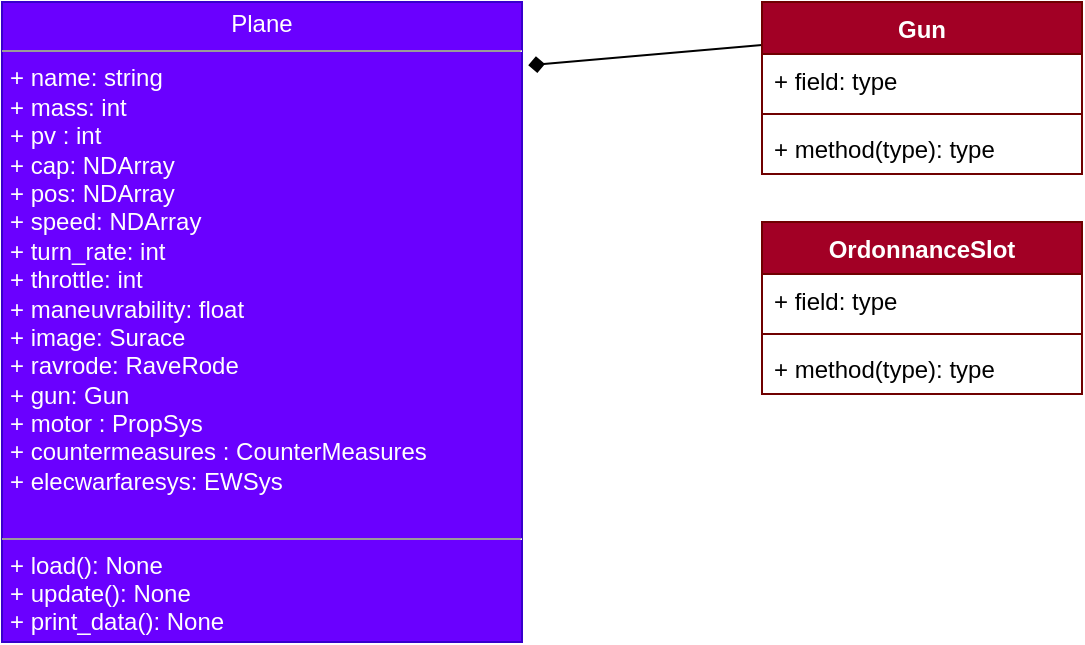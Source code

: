 <mxfile>
    <diagram id="C5RBs43oDa-KdzZeNtuy" name="Page-1">
        <mxGraphModel dx="352" dy="374" grid="1" gridSize="10" guides="1" tooltips="1" connect="1" arrows="1" fold="1" page="1" pageScale="1" pageWidth="827" pageHeight="1169" math="0" shadow="0">
            <root>
                <mxCell id="WIyWlLk6GJQsqaUBKTNV-0"/>
                <mxCell id="WIyWlLk6GJQsqaUBKTNV-1" parent="WIyWlLk6GJQsqaUBKTNV-0"/>
                <mxCell id="55" value="&lt;p style=&quot;margin:0px;margin-top:4px;text-align:center;&quot;&gt;Plane&lt;/p&gt;&lt;hr size=&quot;1&quot;&gt;&lt;p style=&quot;margin:0px;margin-left:4px;&quot;&gt;+ name: string&lt;/p&gt;&lt;p style=&quot;margin:0px;margin-left:4px;&quot;&gt;+ mass: int&lt;/p&gt;&lt;p style=&quot;margin:0px;margin-left:4px;&quot;&gt;+ pv : int&lt;/p&gt;&lt;p style=&quot;margin:0px;margin-left:4px;&quot;&gt;+ cap: NDArray&lt;/p&gt;&lt;p style=&quot;margin:0px;margin-left:4px;&quot;&gt;+ pos: NDArray&lt;/p&gt;&lt;p style=&quot;margin:0px;margin-left:4px;&quot;&gt;+ speed: NDArray&lt;/p&gt;&lt;p style=&quot;margin:0px;margin-left:4px;&quot;&gt;+ turn_rate: int&lt;/p&gt;&lt;p style=&quot;margin:0px;margin-left:4px;&quot;&gt;+ throttle: int&lt;/p&gt;&lt;p style=&quot;margin:0px;margin-left:4px;&quot;&gt;+ maneuvrability: float&lt;/p&gt;&lt;p style=&quot;margin:0px;margin-left:4px;&quot;&gt;+ image: Surace&lt;/p&gt;&lt;p style=&quot;margin:0px;margin-left:4px;&quot;&gt;+ ravrode: RaveRode&lt;/p&gt;&lt;p style=&quot;margin:0px;margin-left:4px;&quot;&gt;+ gun: Gun&lt;/p&gt;&lt;p style=&quot;margin:0px;margin-left:4px;&quot;&gt;+ motor : PropSys&lt;/p&gt;&lt;p style=&quot;margin:0px;margin-left:4px;&quot;&gt;+ countermeasures : CounterMeasures&lt;/p&gt;&lt;p style=&quot;margin:0px;margin-left:4px;&quot;&gt;+ elecwarfaresys: EWSys&lt;/p&gt;&lt;p style=&quot;margin:0px;margin-left:4px;&quot;&gt;&lt;br&gt;&lt;/p&gt;&lt;hr size=&quot;1&quot;&gt;&lt;p style=&quot;margin:0px;margin-left:4px;&quot;&gt;+ load(): None&lt;/p&gt;&lt;p style=&quot;margin:0px;margin-left:4px;&quot;&gt;+ update(): None&lt;/p&gt;&lt;p style=&quot;margin:0px;margin-left:4px;&quot;&gt;+ print_data(): None&lt;/p&gt;" style="verticalAlign=top;align=left;overflow=fill;fontSize=12;fontFamily=Helvetica;html=1;fillColor=#6a00ff;fontColor=#ffffff;strokeColor=#3700CC;" vertex="1" parent="WIyWlLk6GJQsqaUBKTNV-1">
                    <mxGeometry x="80" y="110" width="260" height="320" as="geometry"/>
                </mxCell>
                <mxCell id="64" style="edgeStyle=none;curved=1;html=1;exitX=0;exitY=0.25;exitDx=0;exitDy=0;entryX=1.012;entryY=0.099;entryDx=0;entryDy=0;entryPerimeter=0;strokeColor=default;endArrow=diamond;endFill=1;" edge="1" parent="WIyWlLk6GJQsqaUBKTNV-1" source="60" target="55">
                    <mxGeometry relative="1" as="geometry"/>
                </mxCell>
                <mxCell id="60" value="Gun" style="swimlane;fontStyle=1;align=center;verticalAlign=top;childLayout=stackLayout;horizontal=1;startSize=26;horizontalStack=0;resizeParent=1;resizeParentMax=0;resizeLast=0;collapsible=1;marginBottom=0;fillColor=#a20025;fontColor=#ffffff;strokeColor=#6F0000;" vertex="1" parent="WIyWlLk6GJQsqaUBKTNV-1">
                    <mxGeometry x="460" y="110" width="160" height="86" as="geometry"/>
                </mxCell>
                <mxCell id="61" value="+ field: type" style="text;strokeColor=none;fillColor=none;align=left;verticalAlign=top;spacingLeft=4;spacingRight=4;overflow=hidden;rotatable=0;points=[[0,0.5],[1,0.5]];portConstraint=eastwest;" vertex="1" parent="60">
                    <mxGeometry y="26" width="160" height="26" as="geometry"/>
                </mxCell>
                <mxCell id="62" value="" style="line;strokeWidth=1;fillColor=none;align=left;verticalAlign=middle;spacingTop=-1;spacingLeft=3;spacingRight=3;rotatable=0;labelPosition=right;points=[];portConstraint=eastwest;strokeColor=inherit;" vertex="1" parent="60">
                    <mxGeometry y="52" width="160" height="8" as="geometry"/>
                </mxCell>
                <mxCell id="63" value="+ method(type): type" style="text;strokeColor=none;fillColor=none;align=left;verticalAlign=top;spacingLeft=4;spacingRight=4;overflow=hidden;rotatable=0;points=[[0,0.5],[1,0.5]];portConstraint=eastwest;" vertex="1" parent="60">
                    <mxGeometry y="60" width="160" height="26" as="geometry"/>
                </mxCell>
                <mxCell id="65" value="OrdonnanceSlot" style="swimlane;fontStyle=1;align=center;verticalAlign=top;childLayout=stackLayout;horizontal=1;startSize=26;horizontalStack=0;resizeParent=1;resizeParentMax=0;resizeLast=0;collapsible=1;marginBottom=0;fillColor=#a20025;fontColor=#ffffff;strokeColor=#6F0000;" vertex="1" parent="WIyWlLk6GJQsqaUBKTNV-1">
                    <mxGeometry x="460" y="220" width="160" height="86" as="geometry"/>
                </mxCell>
                <mxCell id="66" value="+ field: type" style="text;strokeColor=none;fillColor=none;align=left;verticalAlign=top;spacingLeft=4;spacingRight=4;overflow=hidden;rotatable=0;points=[[0,0.5],[1,0.5]];portConstraint=eastwest;" vertex="1" parent="65">
                    <mxGeometry y="26" width="160" height="26" as="geometry"/>
                </mxCell>
                <mxCell id="67" value="" style="line;strokeWidth=1;fillColor=none;align=left;verticalAlign=middle;spacingTop=-1;spacingLeft=3;spacingRight=3;rotatable=0;labelPosition=right;points=[];portConstraint=eastwest;strokeColor=inherit;" vertex="1" parent="65">
                    <mxGeometry y="52" width="160" height="8" as="geometry"/>
                </mxCell>
                <mxCell id="68" value="+ method(type): type" style="text;strokeColor=none;fillColor=none;align=left;verticalAlign=top;spacingLeft=4;spacingRight=4;overflow=hidden;rotatable=0;points=[[0,0.5],[1,0.5]];portConstraint=eastwest;" vertex="1" parent="65">
                    <mxGeometry y="60" width="160" height="26" as="geometry"/>
                </mxCell>
            </root>
        </mxGraphModel>
    </diagram>
</mxfile>